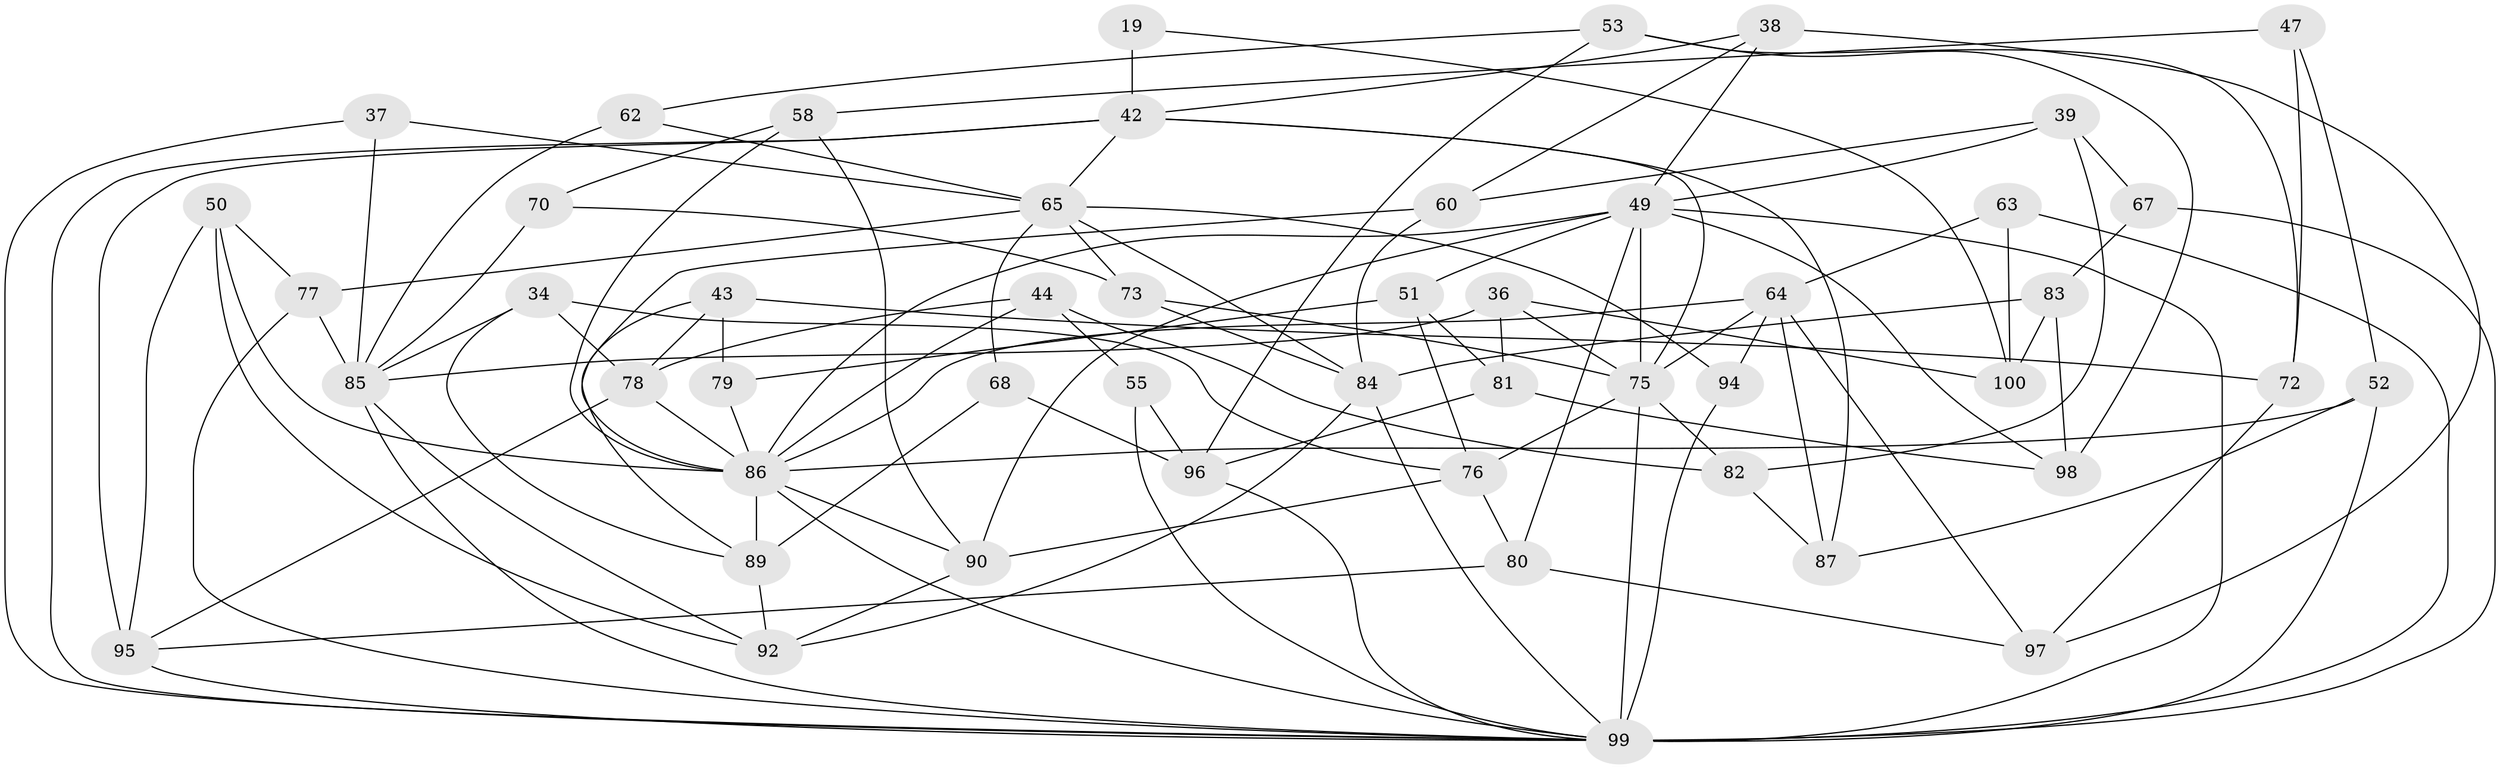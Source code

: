// original degree distribution, {4: 1.0}
// Generated by graph-tools (version 1.1) at 2025/59/03/09/25 04:59:32]
// undirected, 50 vertices, 119 edges
graph export_dot {
graph [start="1"]
  node [color=gray90,style=filled];
  19;
  34;
  36;
  37;
  38;
  39;
  42 [super="+1+20+32"];
  43;
  44 [super="+41"];
  47;
  49 [super="+5+9+6"];
  50;
  51;
  52;
  53;
  55;
  58 [super="+22"];
  60;
  62;
  63 [super="+33"];
  64 [super="+61"];
  65 [super="+21+54"];
  67;
  68;
  70;
  72;
  73 [super="+27"];
  75 [super="+3+28+45+25"];
  76 [super="+46"];
  77;
  78 [super="+10"];
  79;
  80;
  81;
  82;
  83 [super="+35"];
  84 [super="+56"];
  85 [super="+12+29+14"];
  86 [super="+74+71"];
  87;
  89 [super="+59"];
  90 [super="+30"];
  92 [super="+88"];
  94;
  95 [super="+48"];
  96 [super="+8"];
  97;
  98;
  99 [super="+4+17+93"];
  100;
  19 -- 100;
  19 -- 42 [weight=3];
  34 -- 89;
  34 -- 85;
  34 -- 78;
  34 -- 76;
  36 -- 81;
  36 -- 100;
  36 -- 75;
  36 -- 85;
  37 -- 65;
  37 -- 85 [weight=2];
  37 -- 99;
  38 -- 97;
  38 -- 60;
  38 -- 42;
  38 -- 49;
  39 -- 67;
  39 -- 60;
  39 -- 82;
  39 -- 49;
  42 -- 95 [weight=2];
  42 -- 87;
  42 -- 75 [weight=3];
  42 -- 65;
  42 -- 99;
  43 -- 78;
  43 -- 72;
  43 -- 89;
  43 -- 79;
  44 -- 82;
  44 -- 55 [weight=2];
  44 -- 78 [weight=2];
  44 -- 86;
  47 -- 72;
  47 -- 58 [weight=2];
  47 -- 52;
  49 -- 51;
  49 -- 99 [weight=2];
  49 -- 98;
  49 -- 80;
  49 -- 75;
  49 -- 86;
  49 -- 90;
  50 -- 77;
  50 -- 95;
  50 -- 92;
  50 -- 86;
  51 -- 79;
  51 -- 76;
  51 -- 81;
  52 -- 87;
  52 -- 99;
  52 -- 86;
  53 -- 96;
  53 -- 72;
  53 -- 62;
  53 -- 98;
  55 -- 96;
  55 -- 99;
  58 -- 70;
  58 -- 86 [weight=2];
  58 -- 90;
  60 -- 84;
  60 -- 86;
  62 -- 85 [weight=2];
  62 -- 65;
  63 -- 100;
  63 -- 99 [weight=3];
  63 -- 64 [weight=2];
  64 -- 87;
  64 -- 75 [weight=2];
  64 -- 97;
  64 -- 86 [weight=2];
  64 -- 94 [weight=2];
  65 -- 77;
  65 -- 68;
  65 -- 84;
  65 -- 94;
  65 -- 73;
  67 -- 99 [weight=2];
  67 -- 83;
  68 -- 96 [weight=2];
  68 -- 89;
  70 -- 73 [weight=2];
  70 -- 85;
  72 -- 97;
  73 -- 75 [weight=2];
  73 -- 84;
  75 -- 82;
  75 -- 99 [weight=3];
  75 -- 76;
  76 -- 90 [weight=2];
  76 -- 80;
  77 -- 85;
  77 -- 99;
  78 -- 95;
  78 -- 86;
  79 -- 86 [weight=2];
  80 -- 97;
  80 -- 95;
  81 -- 98;
  81 -- 96;
  82 -- 87;
  83 -- 84 [weight=3];
  83 -- 100;
  83 -- 98;
  84 -- 92 [weight=2];
  84 -- 99 [weight=2];
  85 -- 99;
  85 -- 92;
  86 -- 99;
  86 -- 90;
  86 -- 89 [weight=2];
  89 -- 92;
  90 -- 92;
  94 -- 99;
  95 -- 99;
  96 -- 99;
}
